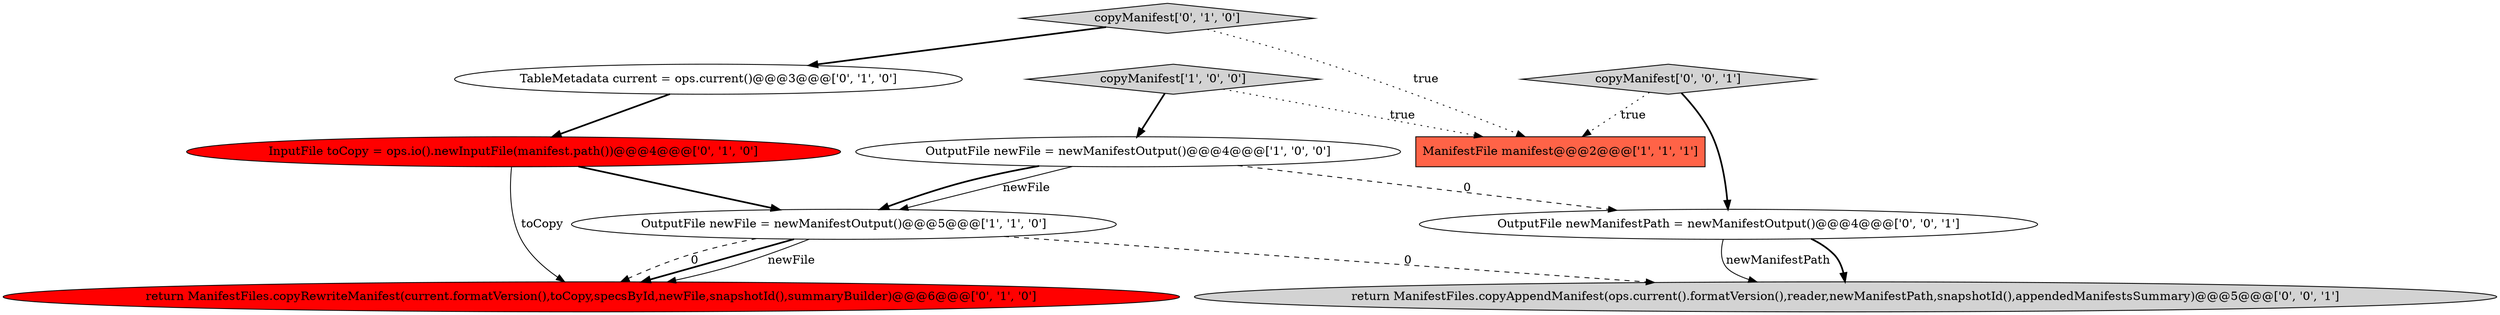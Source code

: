 digraph {
4 [style = filled, label = "copyManifest['0', '1', '0']", fillcolor = lightgray, shape = diamond image = "AAA0AAABBB2BBB"];
7 [style = filled, label = "TableMetadata current = ops.current()@@@3@@@['0', '1', '0']", fillcolor = white, shape = ellipse image = "AAA0AAABBB2BBB"];
8 [style = filled, label = "copyManifest['0', '0', '1']", fillcolor = lightgray, shape = diamond image = "AAA0AAABBB3BBB"];
6 [style = filled, label = "return ManifestFiles.copyRewriteManifest(current.formatVersion(),toCopy,specsById,newFile,snapshotId(),summaryBuilder)@@@6@@@['0', '1', '0']", fillcolor = red, shape = ellipse image = "AAA1AAABBB2BBB"];
10 [style = filled, label = "OutputFile newManifestPath = newManifestOutput()@@@4@@@['0', '0', '1']", fillcolor = white, shape = ellipse image = "AAA0AAABBB3BBB"];
1 [style = filled, label = "OutputFile newFile = newManifestOutput()@@@5@@@['1', '1', '0']", fillcolor = white, shape = ellipse image = "AAA0AAABBB1BBB"];
2 [style = filled, label = "copyManifest['1', '0', '0']", fillcolor = lightgray, shape = diamond image = "AAA0AAABBB1BBB"];
3 [style = filled, label = "OutputFile newFile = newManifestOutput()@@@4@@@['1', '0', '0']", fillcolor = white, shape = ellipse image = "AAA0AAABBB1BBB"];
5 [style = filled, label = "InputFile toCopy = ops.io().newInputFile(manifest.path())@@@4@@@['0', '1', '0']", fillcolor = red, shape = ellipse image = "AAA1AAABBB2BBB"];
9 [style = filled, label = "return ManifestFiles.copyAppendManifest(ops.current().formatVersion(),reader,newManifestPath,snapshotId(),appendedManifestsSummary)@@@5@@@['0', '0', '1']", fillcolor = lightgray, shape = ellipse image = "AAA0AAABBB3BBB"];
0 [style = filled, label = "ManifestFile manifest@@@2@@@['1', '1', '1']", fillcolor = tomato, shape = box image = "AAA0AAABBB1BBB"];
5->1 [style = bold, label=""];
8->10 [style = bold, label=""];
8->0 [style = dotted, label="true"];
7->5 [style = bold, label=""];
10->9 [style = bold, label=""];
1->6 [style = bold, label=""];
1->6 [style = solid, label="newFile"];
2->0 [style = dotted, label="true"];
10->9 [style = solid, label="newManifestPath"];
3->10 [style = dashed, label="0"];
3->1 [style = solid, label="newFile"];
3->1 [style = bold, label=""];
5->6 [style = solid, label="toCopy"];
1->9 [style = dashed, label="0"];
1->6 [style = dashed, label="0"];
4->7 [style = bold, label=""];
2->3 [style = bold, label=""];
4->0 [style = dotted, label="true"];
}
